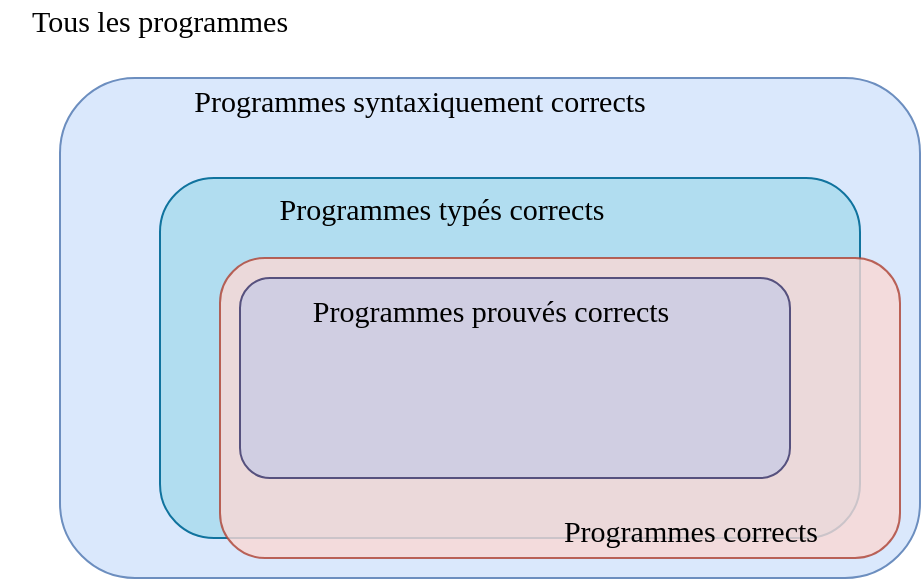 <mxfile version="10.7.4" type="device"><diagram id="IuHf3UMe5ZKDkuw9CwLX" name="Page-1"><mxGraphModel dx="1209" dy="718" grid="1" gridSize="10" guides="1" tooltips="1" connect="1" arrows="1" fold="1" page="1" pageScale="1" pageWidth="850" pageHeight="1100" math="0" shadow="0"><root><mxCell id="0"/><mxCell id="1" parent="0"/><mxCell id="WzRXvkWOFwr3_9QUAeVR-2" value="" style="rounded=1;whiteSpace=wrap;html=1;fillColor=#dae8fc;strokeColor=#6c8ebf;" parent="1" vertex="1"><mxGeometry x="230" y="280" width="430" height="250" as="geometry"/></mxCell><mxCell id="WzRXvkWOFwr3_9QUAeVR-3" value="" style="rounded=1;whiteSpace=wrap;html=1;glass=0;comic=0;fillColor=#b1ddf0;strokeColor=#10739e;" parent="1" vertex="1"><mxGeometry x="280" y="330" width="350" height="180" as="geometry"/></mxCell><mxCell id="WzRXvkWOFwr3_9QUAeVR-4" value="Programmes typés corrects" style="text;html=1;strokeColor=none;fillColor=none;align=center;verticalAlign=middle;whiteSpace=wrap;rounded=0;fontSize=15;fontFamily=sans-serif;" parent="1" vertex="1"><mxGeometry x="322" y="335" width="198" height="20" as="geometry"/></mxCell><mxCell id="WzRXvkWOFwr3_9QUAeVR-6" value="Programmes syntaxiquement corrects" style="text;html=1;strokeColor=none;fillColor=none;align=center;verticalAlign=middle;whiteSpace=wrap;rounded=0;fontSize=15;fontFamily=sans-serif;" parent="1" vertex="1"><mxGeometry x="280" y="281" width="260" height="20" as="geometry"/></mxCell><mxCell id="WzRXvkWOFwr3_9QUAeVR-5" value="Tous les programmes&lt;br style=&quot;font-size: 15px;&quot;&gt;" style="text;html=1;strokeColor=none;fillColor=none;align=center;verticalAlign=middle;whiteSpace=wrap;rounded=0;fontFamily=sans-serif;fontSize=15;" parent="1" vertex="1"><mxGeometry x="200" y="241" width="160" height="20" as="geometry"/></mxCell><mxCell id="ZiBZn6G8KGReBtNXllPD-1" value="" style="rounded=1;whiteSpace=wrap;html=1;glass=0;comic=0;fontFamily=sans-serif;fontSize=15;fillColor=#fad9d5;strokeColor=#ae4132;opacity=80;" vertex="1" parent="1"><mxGeometry x="310" y="370" width="340" height="150" as="geometry"/></mxCell><mxCell id="WzRXvkWOFwr3_9QUAeVR-12" value="" style="rounded=1;whiteSpace=wrap;html=1;glass=0;comic=0;fillColor=#d0cee2;strokeColor=#56517e;" parent="1" vertex="1"><mxGeometry x="320" y="380" width="275" height="100" as="geometry"/></mxCell><mxCell id="WzRXvkWOFwr3_9QUAeVR-13" value="Programmes prouvés corrects" style="text;html=1;strokeColor=none;fillColor=none;align=center;verticalAlign=middle;whiteSpace=wrap;rounded=0;glass=0;comic=0;fontSize=15;fontFamily=sans-serif;" parent="1" vertex="1"><mxGeometry x="341.5" y="386" width="207" height="20" as="geometry"/></mxCell><mxCell id="ZiBZn6G8KGReBtNXllPD-3" value="Programmes corrects" style="text;html=1;strokeColor=none;fillColor=none;align=center;verticalAlign=middle;whiteSpace=wrap;rounded=0;glass=0;comic=0;fontSize=15;fontFamily=sans-serif;" vertex="1" parent="1"><mxGeometry x="442" y="496" width="207" height="20" as="geometry"/></mxCell></root></mxGraphModel></diagram></mxfile>